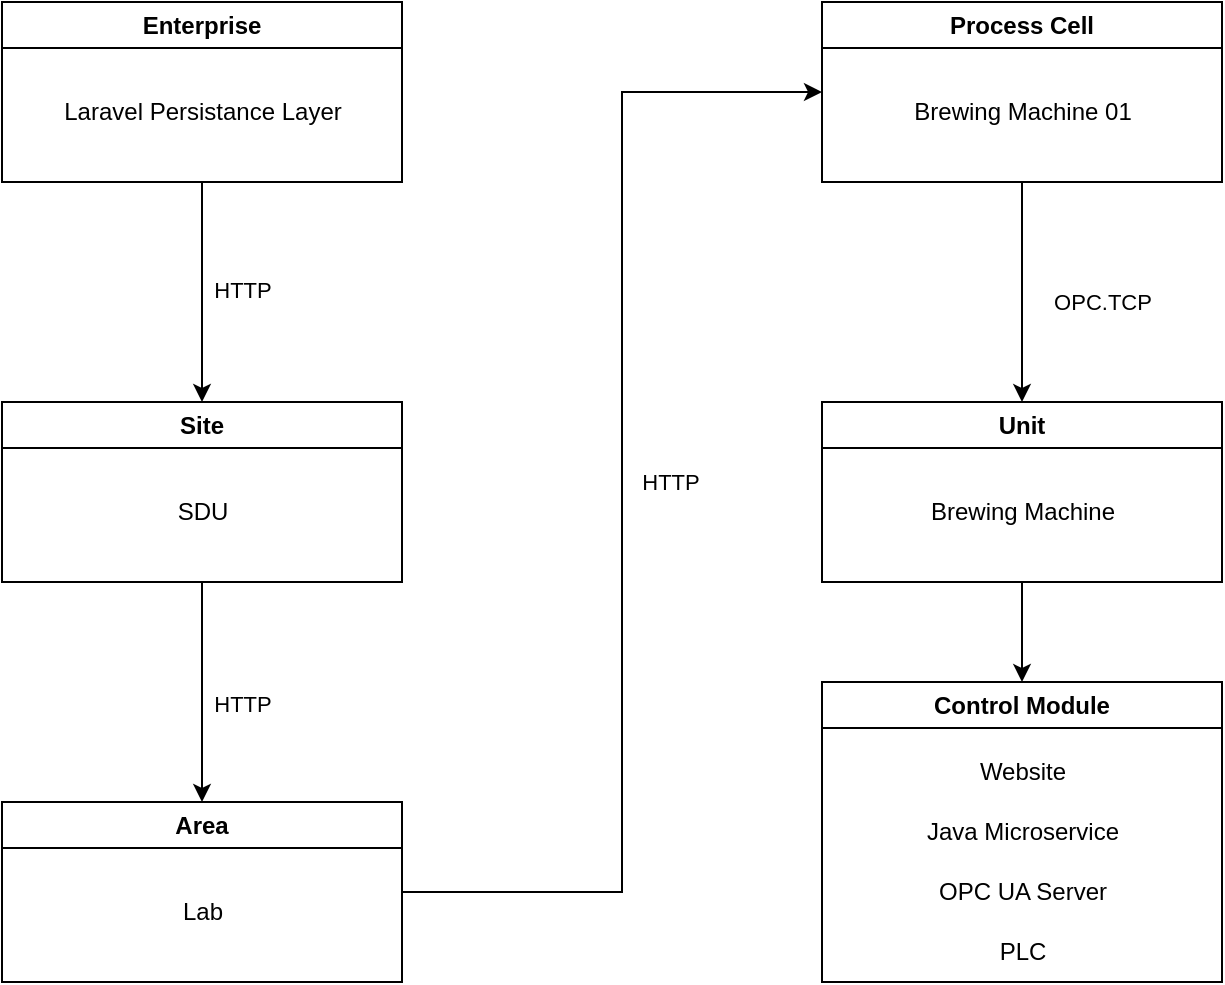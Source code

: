<mxfile version="20.7.4" type="device"><diagram id="mBwT41_ZkHqQBH7i5K5F" name="Side-1"><mxGraphModel dx="1118" dy="615" grid="1" gridSize="10" guides="1" tooltips="1" connect="1" arrows="1" fold="1" page="1" pageScale="1" pageWidth="827" pageHeight="1169" math="0" shadow="0"><root><mxCell id="0"/><mxCell id="1" parent="0"/><mxCell id="QH0w7RgnhkukeXRFaUlG-10" style="edgeStyle=orthogonalEdgeStyle;rounded=0;orthogonalLoop=1;jettySize=auto;html=1;" edge="1" parent="1" source="QH0w7RgnhkukeXRFaUlG-1" target="QH0w7RgnhkukeXRFaUlG-2"><mxGeometry relative="1" as="geometry"/></mxCell><mxCell id="QH0w7RgnhkukeXRFaUlG-11" value="HTTP" style="edgeLabel;html=1;align=center;verticalAlign=middle;resizable=0;points=[];" vertex="1" connectable="0" parent="QH0w7RgnhkukeXRFaUlG-10"><mxGeometry x="-0.283" relative="1" as="geometry"><mxPoint x="20" y="14" as="offset"/></mxGeometry></mxCell><mxCell id="QH0w7RgnhkukeXRFaUlG-1" value="Enterprise" style="swimlane;whiteSpace=wrap;html=1;" vertex="1" parent="1"><mxGeometry x="80" y="90" width="200" height="90" as="geometry"/></mxCell><mxCell id="QH0w7RgnhkukeXRFaUlG-13" value="Laravel Persistance Layer" style="text;html=1;align=center;verticalAlign=middle;resizable=0;points=[];autosize=1;strokeColor=none;fillColor=none;" vertex="1" parent="QH0w7RgnhkukeXRFaUlG-1"><mxGeometry x="20" y="40" width="160" height="30" as="geometry"/></mxCell><mxCell id="QH0w7RgnhkukeXRFaUlG-14" style="edgeStyle=orthogonalEdgeStyle;rounded=0;orthogonalLoop=1;jettySize=auto;html=1;" edge="1" parent="1" source="QH0w7RgnhkukeXRFaUlG-2" target="QH0w7RgnhkukeXRFaUlG-12"><mxGeometry relative="1" as="geometry"/></mxCell><mxCell id="QH0w7RgnhkukeXRFaUlG-15" value="HTTP" style="edgeLabel;html=1;align=center;verticalAlign=middle;resizable=0;points=[];" vertex="1" connectable="0" parent="QH0w7RgnhkukeXRFaUlG-14"><mxGeometry x="-0.322" y="-1" relative="1" as="geometry"><mxPoint x="21" y="23" as="offset"/></mxGeometry></mxCell><mxCell id="QH0w7RgnhkukeXRFaUlG-2" value="Site" style="swimlane;whiteSpace=wrap;html=1;" vertex="1" parent="1"><mxGeometry x="80" y="290" width="200" height="90" as="geometry"/></mxCell><mxCell id="QH0w7RgnhkukeXRFaUlG-8" value="SDU" style="text;html=1;align=center;verticalAlign=middle;resizable=0;points=[];autosize=1;strokeColor=none;fillColor=none;" vertex="1" parent="QH0w7RgnhkukeXRFaUlG-2"><mxGeometry x="75" y="40" width="50" height="30" as="geometry"/></mxCell><mxCell id="QH0w7RgnhkukeXRFaUlG-25" style="edgeStyle=orthogonalEdgeStyle;rounded=0;orthogonalLoop=1;jettySize=auto;html=1;" edge="1" parent="1" source="QH0w7RgnhkukeXRFaUlG-5" target="QH0w7RgnhkukeXRFaUlG-6"><mxGeometry relative="1" as="geometry"/></mxCell><mxCell id="QH0w7RgnhkukeXRFaUlG-5" value="Unit" style="swimlane;whiteSpace=wrap;html=1;" vertex="1" parent="1"><mxGeometry x="490" y="290" width="200" height="90" as="geometry"/></mxCell><mxCell id="QH0w7RgnhkukeXRFaUlG-22" value="Brewing Machine" style="text;html=1;align=center;verticalAlign=middle;resizable=0;points=[];autosize=1;strokeColor=none;fillColor=none;" vertex="1" parent="QH0w7RgnhkukeXRFaUlG-5"><mxGeometry x="40" y="40" width="120" height="30" as="geometry"/></mxCell><mxCell id="QH0w7RgnhkukeXRFaUlG-6" value="Control Module" style="swimlane;whiteSpace=wrap;html=1;" vertex="1" parent="1"><mxGeometry x="490" y="430" width="200" height="150" as="geometry"/></mxCell><mxCell id="QH0w7RgnhkukeXRFaUlG-23" value="PLC" style="text;html=1;align=center;verticalAlign=middle;resizable=0;points=[];autosize=1;strokeColor=none;fillColor=none;" vertex="1" parent="QH0w7RgnhkukeXRFaUlG-6"><mxGeometry x="75" y="120" width="50" height="30" as="geometry"/></mxCell><mxCell id="QH0w7RgnhkukeXRFaUlG-17" value="Java Microservice" style="text;html=1;align=center;verticalAlign=middle;resizable=0;points=[];autosize=1;strokeColor=none;fillColor=none;" vertex="1" parent="QH0w7RgnhkukeXRFaUlG-6"><mxGeometry x="40" y="60" width="120" height="30" as="geometry"/></mxCell><mxCell id="QH0w7RgnhkukeXRFaUlG-26" value="OPC UA Server" style="text;html=1;align=center;verticalAlign=middle;resizable=0;points=[];autosize=1;strokeColor=none;fillColor=none;" vertex="1" parent="QH0w7RgnhkukeXRFaUlG-6"><mxGeometry x="45" y="90" width="110" height="30" as="geometry"/></mxCell><mxCell id="QH0w7RgnhkukeXRFaUlG-27" value="Website" style="text;html=1;align=center;verticalAlign=middle;resizable=0;points=[];autosize=1;strokeColor=none;fillColor=none;" vertex="1" parent="QH0w7RgnhkukeXRFaUlG-6"><mxGeometry x="65" y="30" width="70" height="30" as="geometry"/></mxCell><mxCell id="QH0w7RgnhkukeXRFaUlG-18" style="edgeStyle=orthogonalEdgeStyle;rounded=0;orthogonalLoop=1;jettySize=auto;html=1;" edge="1" parent="1" source="QH0w7RgnhkukeXRFaUlG-12" target="QH0w7RgnhkukeXRFaUlG-16"><mxGeometry relative="1" as="geometry"><Array as="points"><mxPoint x="390" y="535"/><mxPoint x="390" y="135"/></Array></mxGeometry></mxCell><mxCell id="QH0w7RgnhkukeXRFaUlG-20" value="HTTP" style="edgeLabel;html=1;align=center;verticalAlign=middle;resizable=0;points=[];" vertex="1" connectable="0" parent="QH0w7RgnhkukeXRFaUlG-18"><mxGeometry x="0.046" y="-1" relative="1" as="geometry"><mxPoint x="23" y="4" as="offset"/></mxGeometry></mxCell><mxCell id="QH0w7RgnhkukeXRFaUlG-12" value="Area" style="swimlane;whiteSpace=wrap;html=1;" vertex="1" parent="1"><mxGeometry x="80" y="490" width="200" height="90" as="geometry"/></mxCell><mxCell id="QH0w7RgnhkukeXRFaUlG-9" value="Lab" style="text;html=1;align=center;verticalAlign=middle;resizable=0;points=[];autosize=1;strokeColor=none;fillColor=none;" vertex="1" parent="QH0w7RgnhkukeXRFaUlG-12"><mxGeometry x="80" y="40" width="40" height="30" as="geometry"/></mxCell><mxCell id="QH0w7RgnhkukeXRFaUlG-19" style="edgeStyle=orthogonalEdgeStyle;rounded=0;orthogonalLoop=1;jettySize=auto;html=1;" edge="1" parent="1" source="QH0w7RgnhkukeXRFaUlG-16" target="QH0w7RgnhkukeXRFaUlG-5"><mxGeometry relative="1" as="geometry"/></mxCell><mxCell id="QH0w7RgnhkukeXRFaUlG-21" value="OPC.TCP" style="edgeLabel;html=1;align=center;verticalAlign=middle;resizable=0;points=[];" vertex="1" connectable="0" parent="QH0w7RgnhkukeXRFaUlG-19"><mxGeometry x="0.312" y="1" relative="1" as="geometry"><mxPoint x="39" y="-12" as="offset"/></mxGeometry></mxCell><mxCell id="QH0w7RgnhkukeXRFaUlG-16" value="Process Cell" style="swimlane;whiteSpace=wrap;html=1;" vertex="1" parent="1"><mxGeometry x="490" y="90" width="200" height="90" as="geometry"/></mxCell><mxCell id="QH0w7RgnhkukeXRFaUlG-24" value="Brewing Machine 01" style="text;html=1;align=center;verticalAlign=middle;resizable=0;points=[];autosize=1;strokeColor=none;fillColor=none;" vertex="1" parent="QH0w7RgnhkukeXRFaUlG-16"><mxGeometry x="35" y="40" width="130" height="30" as="geometry"/></mxCell></root></mxGraphModel></diagram></mxfile>